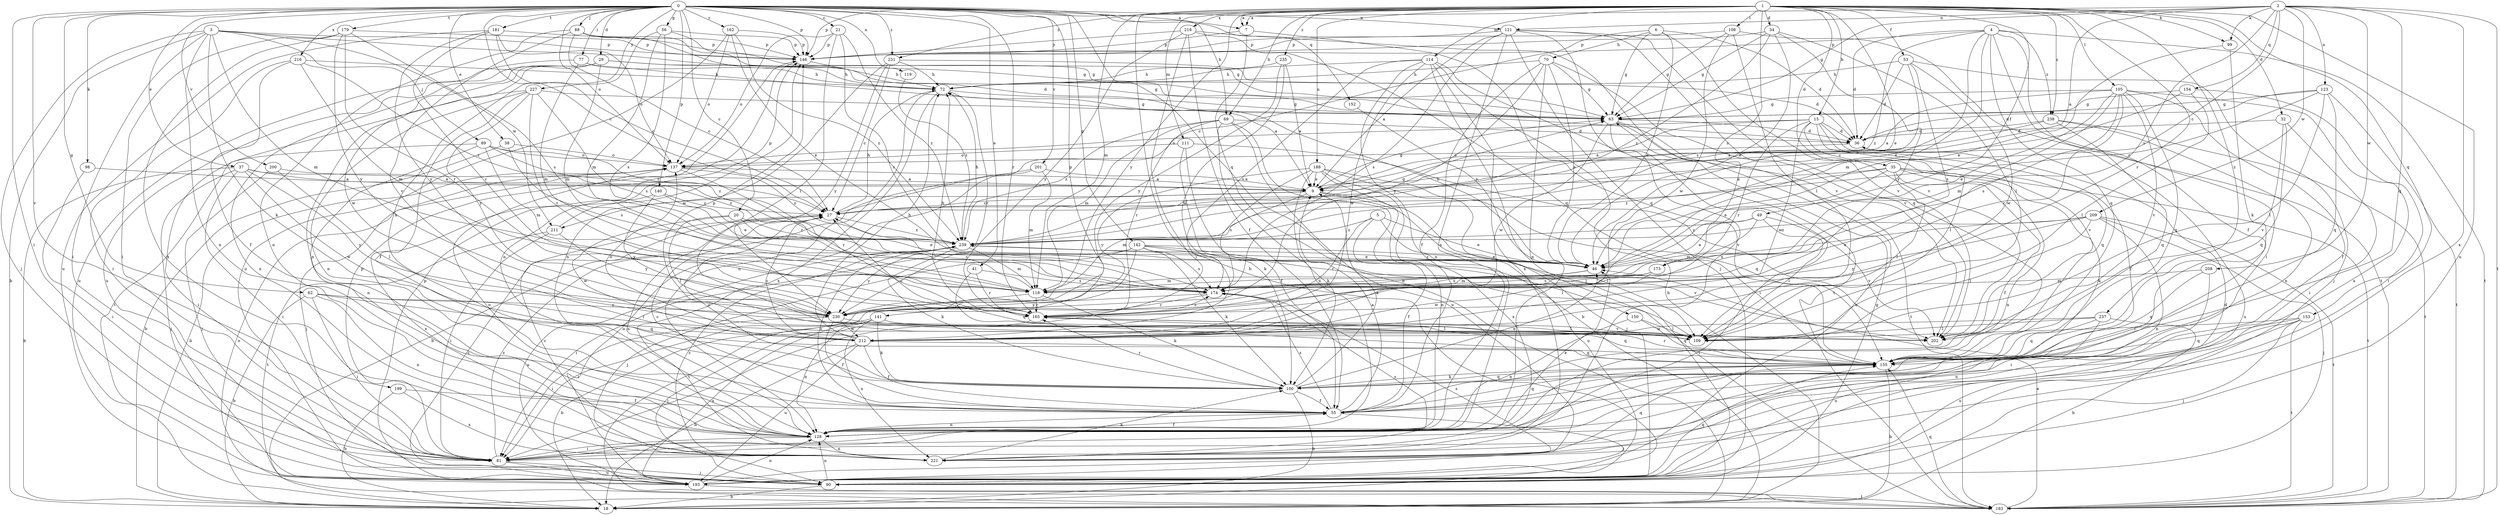 strict digraph  {
0;
1;
2;
3;
4;
5;
6;
7;
9;
15;
18;
20;
21;
27;
29;
32;
34;
35;
36;
37;
38;
41;
46;
49;
53;
55;
56;
62;
63;
69;
70;
72;
77;
81;
88;
89;
90;
98;
99;
100;
105;
108;
109;
111;
114;
118;
119;
121;
123;
128;
137;
140;
141;
142;
146;
150;
152;
153;
154;
155;
162;
165;
173;
174;
179;
181;
183;
188;
193;
199;
200;
201;
202;
208;
209;
211;
212;
216;
218;
221;
227;
230;
231;
235;
237;
238;
239;
0 -> 7  [label=a];
0 -> 20  [label=c];
0 -> 21  [label=c];
0 -> 27  [label=c];
0 -> 29  [label=d];
0 -> 37  [label=e];
0 -> 38  [label=e];
0 -> 41  [label=e];
0 -> 56  [label=g];
0 -> 62  [label=g];
0 -> 69  [label=h];
0 -> 77  [label=i];
0 -> 81  [label=i];
0 -> 88  [label=j];
0 -> 98  [label=k];
0 -> 119  [label=n];
0 -> 121  [label=n];
0 -> 137  [label=o];
0 -> 140  [label=p];
0 -> 141  [label=p];
0 -> 142  [label=p];
0 -> 146  [label=p];
0 -> 150  [label=q];
0 -> 152  [label=q];
0 -> 162  [label=r];
0 -> 165  [label=r];
0 -> 179  [label=t];
0 -> 181  [label=t];
0 -> 199  [label=v];
0 -> 200  [label=v];
0 -> 201  [label=v];
0 -> 216  [label=x];
0 -> 227  [label=y];
0 -> 231  [label=z];
1 -> 7  [label=a];
1 -> 15  [label=b];
1 -> 18  [label=b];
1 -> 32  [label=d];
1 -> 34  [label=d];
1 -> 35  [label=d];
1 -> 46  [label=e];
1 -> 49  [label=f];
1 -> 53  [label=f];
1 -> 69  [label=h];
1 -> 99  [label=k];
1 -> 105  [label=l];
1 -> 108  [label=l];
1 -> 111  [label=m];
1 -> 114  [label=m];
1 -> 118  [label=m];
1 -> 146  [label=p];
1 -> 153  [label=q];
1 -> 165  [label=r];
1 -> 173  [label=s];
1 -> 188  [label=u];
1 -> 193  [label=u];
1 -> 218  [label=x];
1 -> 230  [label=y];
1 -> 231  [label=z];
1 -> 235  [label=z];
1 -> 237  [label=z];
1 -> 238  [label=z];
2 -> 7  [label=a];
2 -> 9  [label=a];
2 -> 27  [label=c];
2 -> 63  [label=g];
2 -> 99  [label=k];
2 -> 121  [label=n];
2 -> 123  [label=n];
2 -> 154  [label=q];
2 -> 155  [label=q];
2 -> 173  [label=s];
2 -> 183  [label=t];
2 -> 208  [label=w];
2 -> 209  [label=w];
2 -> 221  [label=x];
3 -> 18  [label=b];
3 -> 63  [label=g];
3 -> 81  [label=i];
3 -> 89  [label=j];
3 -> 90  [label=j];
3 -> 100  [label=k];
3 -> 118  [label=m];
3 -> 128  [label=n];
3 -> 146  [label=p];
3 -> 211  [label=w];
4 -> 36  [label=d];
4 -> 46  [label=e];
4 -> 55  [label=f];
4 -> 81  [label=i];
4 -> 118  [label=m];
4 -> 146  [label=p];
4 -> 155  [label=q];
4 -> 183  [label=t];
4 -> 238  [label=z];
4 -> 239  [label=z];
5 -> 46  [label=e];
5 -> 55  [label=f];
5 -> 109  [label=l];
5 -> 165  [label=r];
5 -> 239  [label=z];
6 -> 27  [label=c];
6 -> 36  [label=d];
6 -> 46  [label=e];
6 -> 63  [label=g];
6 -> 70  [label=h];
6 -> 202  [label=v];
7 -> 18  [label=b];
7 -> 146  [label=p];
7 -> 155  [label=q];
9 -> 27  [label=c];
9 -> 63  [label=g];
9 -> 118  [label=m];
9 -> 183  [label=t];
9 -> 193  [label=u];
9 -> 211  [label=w];
15 -> 9  [label=a];
15 -> 36  [label=d];
15 -> 55  [label=f];
15 -> 109  [label=l];
15 -> 137  [label=o];
15 -> 155  [label=q];
15 -> 165  [label=r];
15 -> 202  [label=v];
15 -> 212  [label=w];
20 -> 46  [label=e];
20 -> 109  [label=l];
20 -> 212  [label=w];
20 -> 239  [label=z];
21 -> 109  [label=l];
21 -> 137  [label=o];
21 -> 146  [label=p];
21 -> 174  [label=s];
21 -> 239  [label=z];
27 -> 72  [label=h];
27 -> 128  [label=n];
27 -> 239  [label=z];
29 -> 63  [label=g];
29 -> 72  [label=h];
29 -> 118  [label=m];
29 -> 128  [label=n];
29 -> 193  [label=u];
29 -> 212  [label=w];
29 -> 221  [label=x];
32 -> 36  [label=d];
32 -> 81  [label=i];
32 -> 155  [label=q];
32 -> 202  [label=v];
34 -> 46  [label=e];
34 -> 63  [label=g];
34 -> 109  [label=l];
34 -> 146  [label=p];
34 -> 230  [label=y];
34 -> 239  [label=z];
35 -> 9  [label=a];
35 -> 46  [label=e];
35 -> 55  [label=f];
35 -> 100  [label=k];
35 -> 109  [label=l];
35 -> 128  [label=n];
35 -> 183  [label=t];
35 -> 239  [label=z];
36 -> 137  [label=o];
36 -> 193  [label=u];
37 -> 9  [label=a];
37 -> 18  [label=b];
37 -> 81  [label=i];
37 -> 90  [label=j];
37 -> 212  [label=w];
37 -> 230  [label=y];
37 -> 239  [label=z];
38 -> 18  [label=b];
38 -> 137  [label=o];
38 -> 174  [label=s];
41 -> 155  [label=q];
41 -> 165  [label=r];
41 -> 174  [label=s];
46 -> 72  [label=h];
46 -> 118  [label=m];
46 -> 174  [label=s];
46 -> 239  [label=z];
49 -> 46  [label=e];
49 -> 109  [label=l];
49 -> 118  [label=m];
49 -> 202  [label=v];
49 -> 239  [label=z];
53 -> 36  [label=d];
53 -> 72  [label=h];
53 -> 90  [label=j];
53 -> 174  [label=s];
53 -> 212  [label=w];
53 -> 239  [label=z];
55 -> 9  [label=a];
55 -> 27  [label=c];
55 -> 90  [label=j];
55 -> 128  [label=n];
55 -> 155  [label=q];
55 -> 174  [label=s];
55 -> 239  [label=z];
56 -> 63  [label=g];
56 -> 100  [label=k];
56 -> 118  [label=m];
56 -> 146  [label=p];
56 -> 174  [label=s];
62 -> 18  [label=b];
62 -> 81  [label=i];
62 -> 109  [label=l];
62 -> 128  [label=n];
62 -> 155  [label=q];
62 -> 230  [label=y];
63 -> 36  [label=d];
63 -> 81  [label=i];
63 -> 183  [label=t];
63 -> 193  [label=u];
63 -> 212  [label=w];
69 -> 18  [label=b];
69 -> 36  [label=d];
69 -> 118  [label=m];
69 -> 128  [label=n];
69 -> 165  [label=r];
69 -> 193  [label=u];
69 -> 239  [label=z];
70 -> 46  [label=e];
70 -> 55  [label=f];
70 -> 63  [label=g];
70 -> 72  [label=h];
70 -> 128  [label=n];
70 -> 202  [label=v];
70 -> 230  [label=y];
72 -> 63  [label=g];
72 -> 128  [label=n];
72 -> 165  [label=r];
72 -> 221  [label=x];
77 -> 9  [label=a];
77 -> 72  [label=h];
77 -> 118  [label=m];
77 -> 193  [label=u];
81 -> 90  [label=j];
81 -> 146  [label=p];
81 -> 193  [label=u];
81 -> 239  [label=z];
88 -> 27  [label=c];
88 -> 36  [label=d];
88 -> 63  [label=g];
88 -> 128  [label=n];
88 -> 146  [label=p];
88 -> 202  [label=v];
89 -> 27  [label=c];
89 -> 81  [label=i];
89 -> 118  [label=m];
89 -> 128  [label=n];
89 -> 137  [label=o];
89 -> 239  [label=z];
90 -> 18  [label=b];
90 -> 63  [label=g];
90 -> 128  [label=n];
98 -> 9  [label=a];
98 -> 81  [label=i];
99 -> 46  [label=e];
99 -> 100  [label=k];
100 -> 9  [label=a];
100 -> 18  [label=b];
100 -> 27  [label=c];
100 -> 46  [label=e];
100 -> 55  [label=f];
100 -> 155  [label=q];
100 -> 165  [label=r];
105 -> 9  [label=a];
105 -> 46  [label=e];
105 -> 55  [label=f];
105 -> 63  [label=g];
105 -> 118  [label=m];
105 -> 155  [label=q];
105 -> 165  [label=r];
105 -> 174  [label=s];
105 -> 202  [label=v];
105 -> 221  [label=x];
108 -> 63  [label=g];
108 -> 109  [label=l];
108 -> 146  [label=p];
108 -> 183  [label=t];
108 -> 212  [label=w];
109 -> 27  [label=c];
111 -> 55  [label=f];
111 -> 100  [label=k];
111 -> 137  [label=o];
111 -> 202  [label=v];
114 -> 18  [label=b];
114 -> 72  [label=h];
114 -> 90  [label=j];
114 -> 128  [label=n];
114 -> 174  [label=s];
114 -> 183  [label=t];
114 -> 212  [label=w];
114 -> 221  [label=x];
118 -> 27  [label=c];
118 -> 81  [label=i];
118 -> 100  [label=k];
118 -> 165  [label=r];
119 -> 239  [label=z];
121 -> 9  [label=a];
121 -> 90  [label=j];
121 -> 128  [label=n];
121 -> 146  [label=p];
121 -> 155  [label=q];
121 -> 174  [label=s];
121 -> 202  [label=v];
121 -> 221  [label=x];
123 -> 27  [label=c];
123 -> 36  [label=d];
123 -> 63  [label=g];
123 -> 109  [label=l];
123 -> 155  [label=q];
123 -> 183  [label=t];
128 -> 46  [label=e];
128 -> 55  [label=f];
128 -> 81  [label=i];
128 -> 137  [label=o];
128 -> 221  [label=x];
137 -> 9  [label=a];
137 -> 18  [label=b];
137 -> 90  [label=j];
137 -> 165  [label=r];
137 -> 239  [label=z];
140 -> 27  [label=c];
140 -> 46  [label=e];
140 -> 221  [label=x];
140 -> 230  [label=y];
141 -> 18  [label=b];
141 -> 100  [label=k];
141 -> 109  [label=l];
141 -> 128  [label=n];
141 -> 193  [label=u];
141 -> 221  [label=x];
142 -> 46  [label=e];
142 -> 81  [label=i];
142 -> 90  [label=j];
142 -> 100  [label=k];
142 -> 109  [label=l];
142 -> 174  [label=s];
142 -> 183  [label=t];
142 -> 202  [label=v];
146 -> 72  [label=h];
146 -> 128  [label=n];
150 -> 109  [label=l];
150 -> 128  [label=n];
150 -> 155  [label=q];
152 -> 46  [label=e];
153 -> 90  [label=j];
153 -> 109  [label=l];
153 -> 128  [label=n];
153 -> 155  [label=q];
153 -> 183  [label=t];
153 -> 193  [label=u];
154 -> 27  [label=c];
154 -> 63  [label=g];
154 -> 81  [label=i];
154 -> 109  [label=l];
155 -> 18  [label=b];
155 -> 100  [label=k];
155 -> 165  [label=r];
162 -> 46  [label=e];
162 -> 137  [label=o];
162 -> 146  [label=p];
162 -> 193  [label=u];
162 -> 239  [label=z];
165 -> 72  [label=h];
165 -> 90  [label=j];
165 -> 109  [label=l];
165 -> 155  [label=q];
165 -> 174  [label=s];
173 -> 118  [label=m];
173 -> 174  [label=s];
173 -> 212  [label=w];
174 -> 165  [label=r];
174 -> 230  [label=y];
179 -> 81  [label=i];
179 -> 146  [label=p];
179 -> 165  [label=r];
179 -> 174  [label=s];
179 -> 221  [label=x];
179 -> 230  [label=y];
181 -> 27  [label=c];
181 -> 137  [label=o];
181 -> 146  [label=p];
181 -> 165  [label=r];
181 -> 193  [label=u];
181 -> 230  [label=y];
183 -> 46  [label=e];
183 -> 137  [label=o];
183 -> 155  [label=q];
188 -> 9  [label=a];
188 -> 90  [label=j];
188 -> 100  [label=k];
188 -> 128  [label=n];
188 -> 155  [label=q];
188 -> 174  [label=s];
188 -> 221  [label=x];
188 -> 230  [label=y];
193 -> 27  [label=c];
193 -> 128  [label=n];
193 -> 146  [label=p];
193 -> 155  [label=q];
193 -> 174  [label=s];
193 -> 183  [label=t];
199 -> 18  [label=b];
199 -> 55  [label=f];
199 -> 221  [label=x];
200 -> 9  [label=a];
200 -> 90  [label=j];
200 -> 109  [label=l];
201 -> 9  [label=a];
201 -> 18  [label=b];
201 -> 118  [label=m];
201 -> 193  [label=u];
208 -> 81  [label=i];
208 -> 118  [label=m];
208 -> 155  [label=q];
209 -> 46  [label=e];
209 -> 90  [label=j];
209 -> 109  [label=l];
209 -> 128  [label=n];
209 -> 183  [label=t];
209 -> 230  [label=y];
209 -> 239  [label=z];
211 -> 81  [label=i];
211 -> 146  [label=p];
211 -> 183  [label=t];
211 -> 230  [label=y];
212 -> 18  [label=b];
212 -> 27  [label=c];
212 -> 55  [label=f];
212 -> 72  [label=h];
212 -> 137  [label=o];
212 -> 146  [label=p];
212 -> 155  [label=q];
212 -> 193  [label=u];
216 -> 55  [label=f];
216 -> 72  [label=h];
216 -> 81  [label=i];
216 -> 118  [label=m];
216 -> 239  [label=z];
218 -> 55  [label=f];
218 -> 81  [label=i];
218 -> 146  [label=p];
218 -> 155  [label=q];
218 -> 202  [label=v];
218 -> 230  [label=y];
221 -> 27  [label=c];
221 -> 36  [label=d];
221 -> 100  [label=k];
221 -> 155  [label=q];
221 -> 174  [label=s];
221 -> 239  [label=z];
227 -> 55  [label=f];
227 -> 63  [label=g];
227 -> 128  [label=n];
227 -> 165  [label=r];
227 -> 174  [label=s];
227 -> 183  [label=t];
227 -> 230  [label=y];
230 -> 55  [label=f];
230 -> 81  [label=i];
230 -> 202  [label=v];
230 -> 212  [label=w];
231 -> 27  [label=c];
231 -> 36  [label=d];
231 -> 72  [label=h];
231 -> 128  [label=n];
231 -> 230  [label=y];
235 -> 9  [label=a];
235 -> 72  [label=h];
235 -> 212  [label=w];
235 -> 230  [label=y];
237 -> 18  [label=b];
237 -> 109  [label=l];
237 -> 155  [label=q];
237 -> 193  [label=u];
237 -> 212  [label=w];
238 -> 9  [label=a];
238 -> 36  [label=d];
238 -> 128  [label=n];
238 -> 155  [label=q];
238 -> 183  [label=t];
239 -> 46  [label=e];
239 -> 63  [label=g];
239 -> 72  [label=h];
239 -> 100  [label=k];
239 -> 118  [label=m];
239 -> 193  [label=u];
239 -> 230  [label=y];
}
